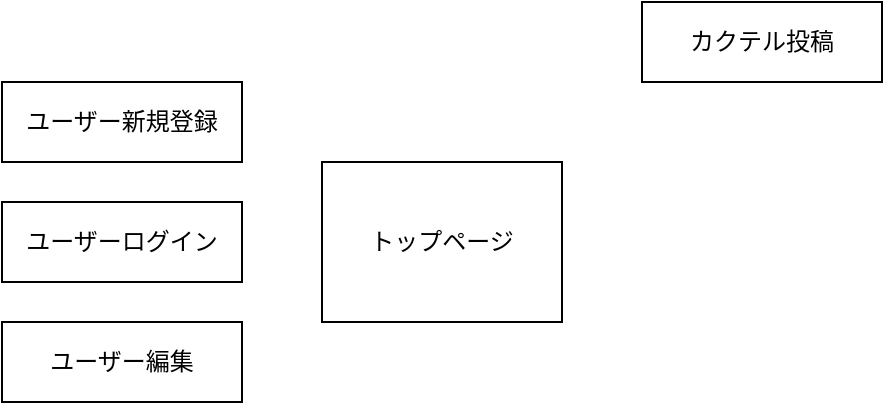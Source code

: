 <mxfile>
    <diagram id="s6YBvNX93WCZ0eHEk1-5" name="ページ1">
        <mxGraphModel dx="1216" dy="792" grid="1" gridSize="10" guides="1" tooltips="1" connect="1" arrows="1" fold="1" page="1" pageScale="1" pageWidth="827" pageHeight="1169" math="0" shadow="0">
            <root>
                <mxCell id="0"/>
                <mxCell id="1" parent="0"/>
                <mxCell id="2" value="トップページ" style="rounded=0;whiteSpace=wrap;html=1;" vertex="1" parent="1">
                    <mxGeometry x="320" y="200" width="120" height="80" as="geometry"/>
                </mxCell>
                <mxCell id="3" value="カクテル投稿" style="rounded=0;whiteSpace=wrap;html=1;" vertex="1" parent="1">
                    <mxGeometry x="480" y="120" width="120" height="40" as="geometry"/>
                </mxCell>
                <mxCell id="4" value="ユーザー新規登録" style="rounded=0;whiteSpace=wrap;html=1;" vertex="1" parent="1">
                    <mxGeometry x="160" y="160" width="120" height="40" as="geometry"/>
                </mxCell>
                <mxCell id="5" value="ユーザーログイン" style="rounded=0;whiteSpace=wrap;html=1;" vertex="1" parent="1">
                    <mxGeometry x="160" y="220" width="120" height="40" as="geometry"/>
                </mxCell>
                <mxCell id="6" value="ユーザー編集" style="rounded=0;whiteSpace=wrap;html=1;" vertex="1" parent="1">
                    <mxGeometry x="160" y="280" width="120" height="40" as="geometry"/>
                </mxCell>
            </root>
        </mxGraphModel>
    </diagram>
</mxfile>